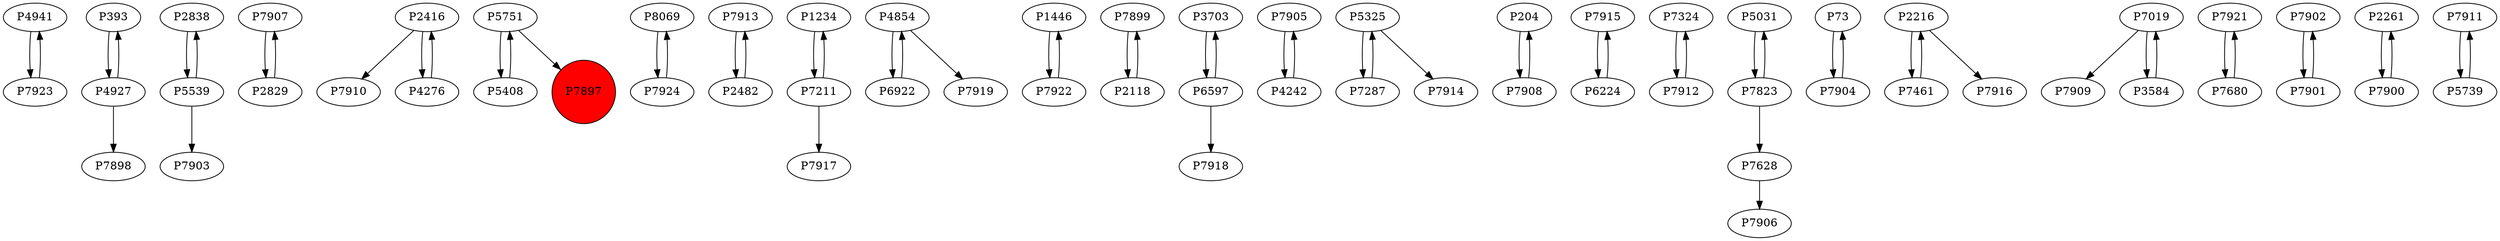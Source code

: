 digraph {
	P4941 -> P7923
	P393 -> P4927
	P2838 -> P5539
	P7907 -> P2829
	P2416 -> P7910
	P5751 -> P5408
	P8069 -> P7924
	P7913 -> P2482
	P1234 -> P7211
	P4854 -> P6922
	P7211 -> P7917
	P7924 -> P8069
	P4927 -> P7898
	P5539 -> P7903
	P1446 -> P7922
	P7211 -> P1234
	P7899 -> P2118
	P7923 -> P4941
	P2416 -> P4276
	P4276 -> P2416
	P3703 -> P6597
	P7905 -> P4242
	P4927 -> P393
	P4854 -> P7919
	P5325 -> P7287
	P204 -> P7908
	P7915 -> P6224
	P7324 -> P7912
	P6597 -> P7918
	P6224 -> P7915
	P7922 -> P1446
	P5408 -> P5751
	P2482 -> P7913
	P5031 -> P7823
	P73 -> P7904
	P2216 -> P7461
	P7019 -> P7909
	P5751 -> P7897
	P4242 -> P7905
	P6922 -> P4854
	P7461 -> P2216
	P6597 -> P3703
	P7921 -> P7680
	P7912 -> P7324
	P5325 -> P7914
	P2118 -> P7899
	P7908 -> P204
	P7628 -> P7906
	P2216 -> P7916
	P7902 -> P7901
	P7287 -> P5325
	P7904 -> P73
	P7019 -> P3584
	P2261 -> P7900
	P7900 -> P2261
	P2829 -> P7907
	P5539 -> P2838
	P7680 -> P7921
	P3584 -> P7019
	P7823 -> P5031
	P7911 -> P5739
	P7901 -> P7902
	P7823 -> P7628
	P5739 -> P7911
	P7897 [shape=circle]
	P7897 [style=filled]
	P7897 [fillcolor=red]
}